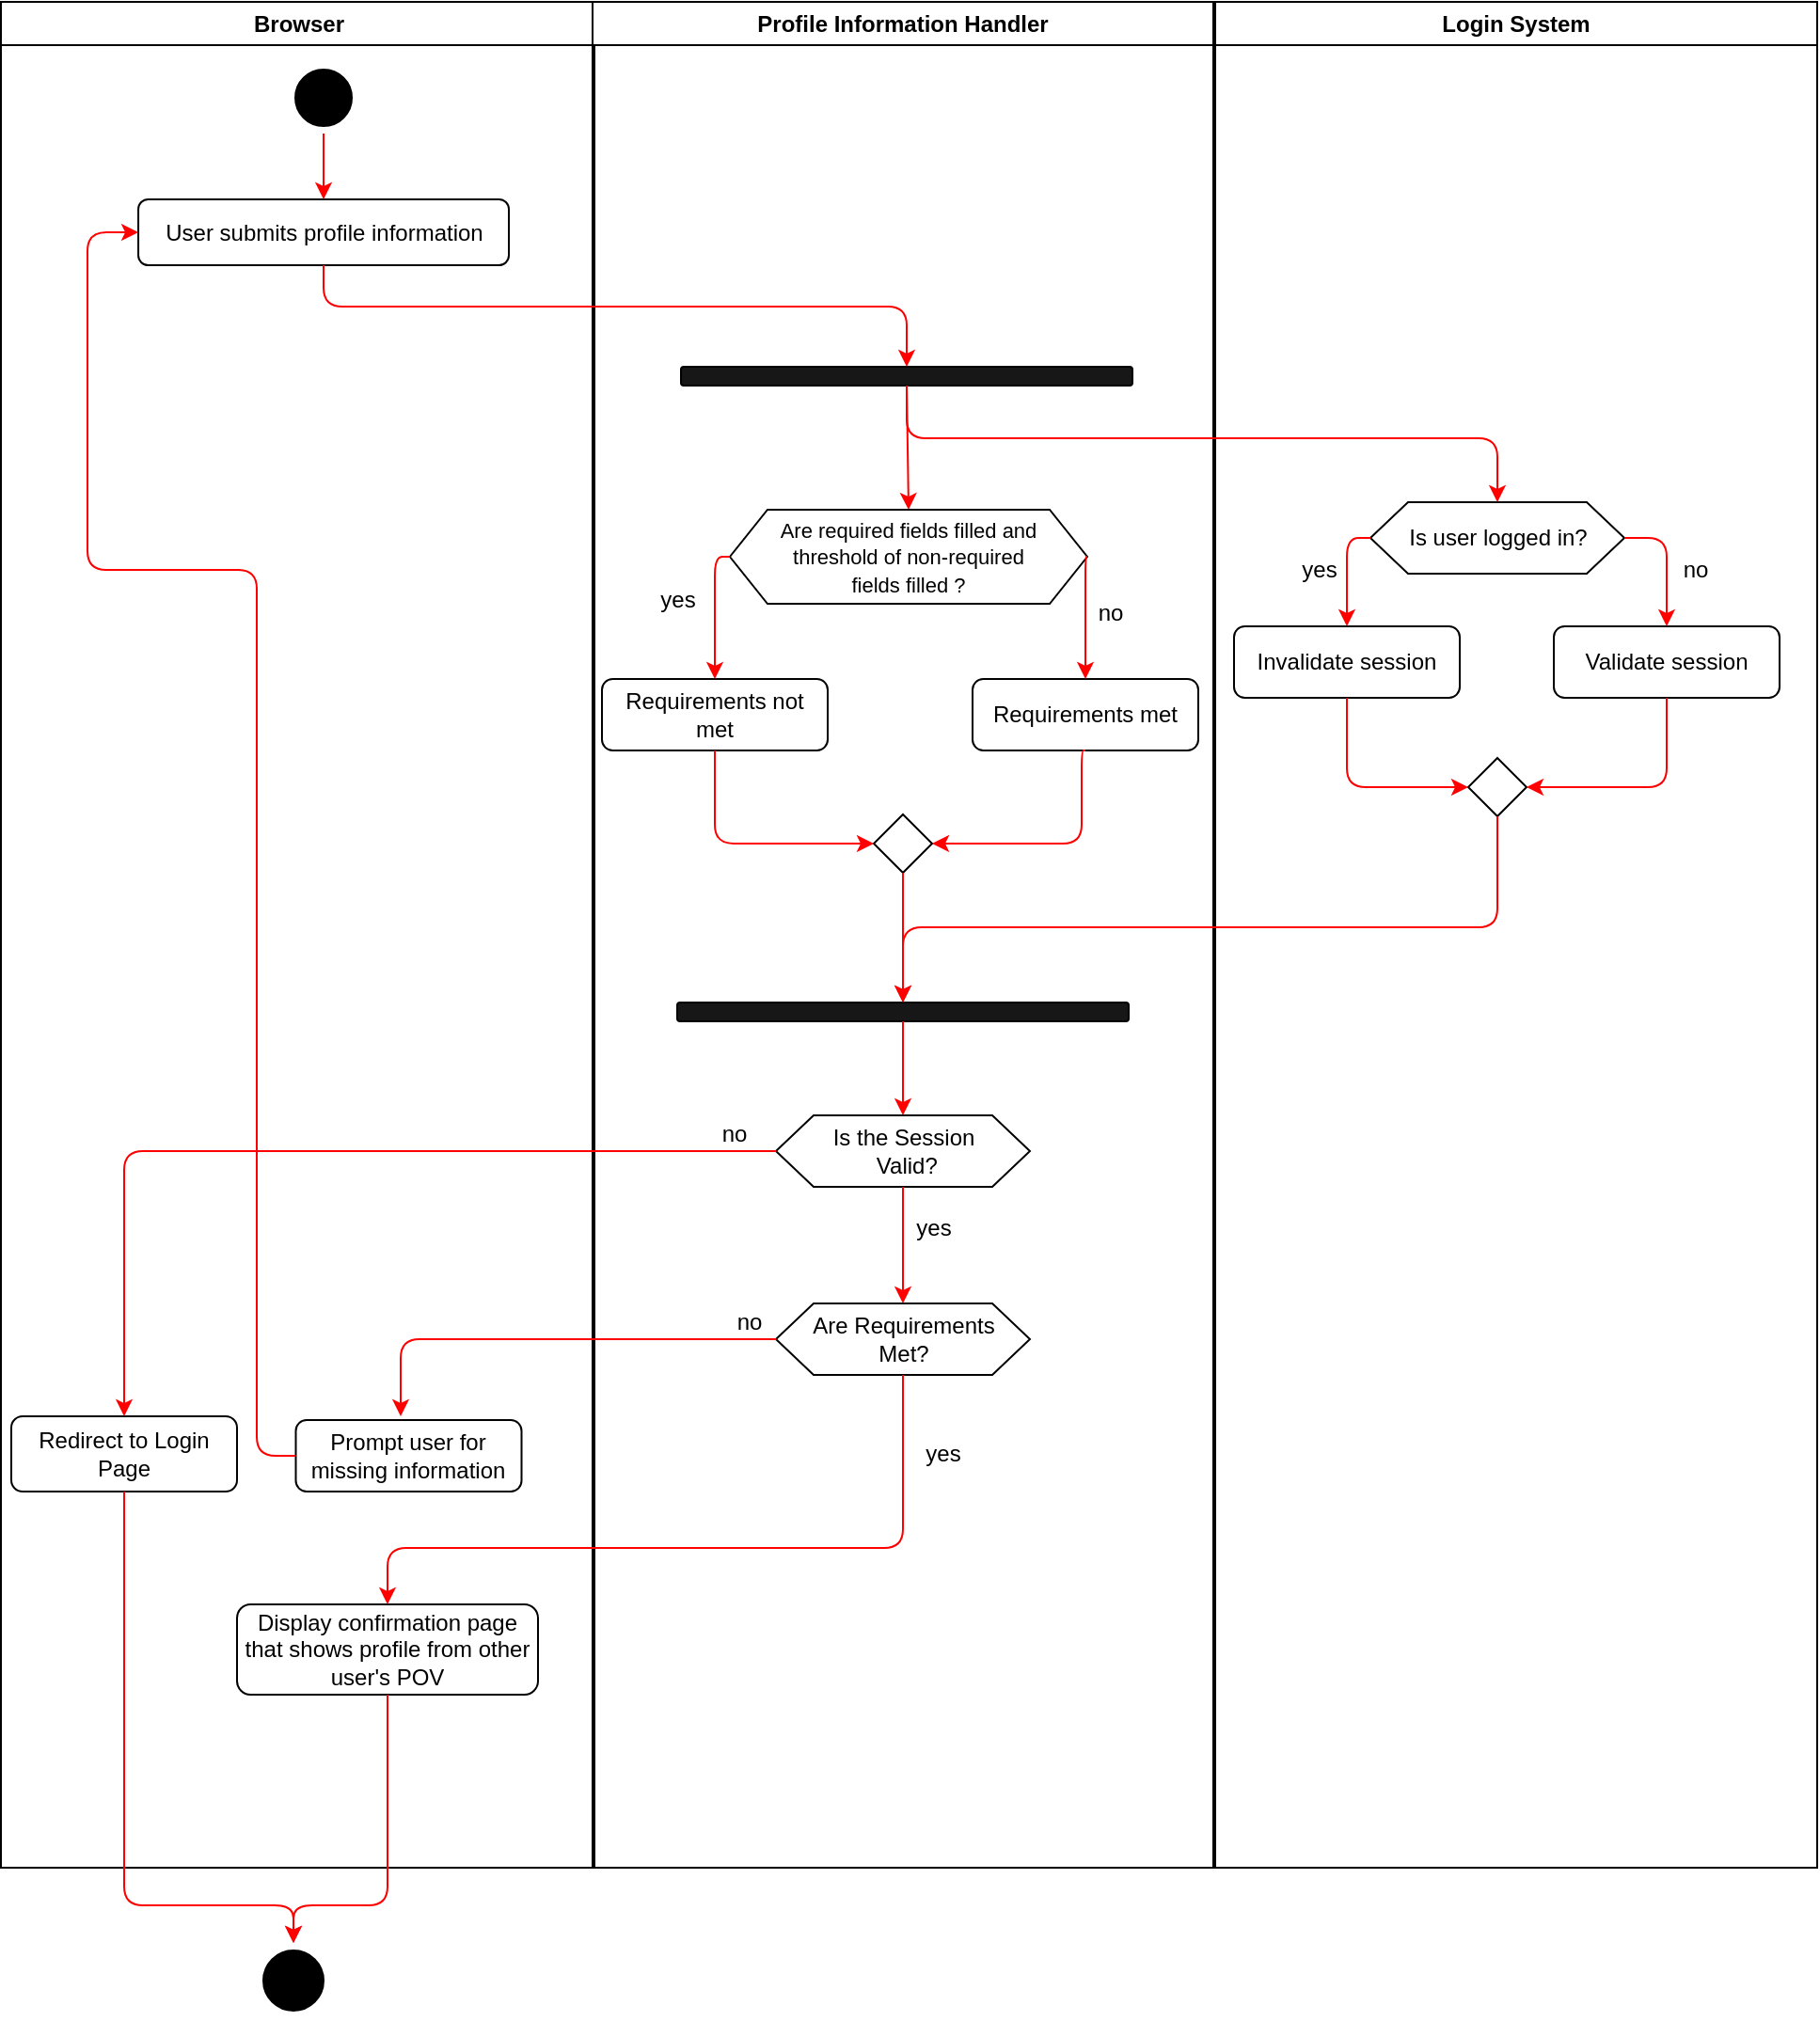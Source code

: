 <mxfile version="14.7.6" type="device"><diagram name="Page-1" id="e7e014a7-5840-1c2e-5031-d8a46d1fe8dd"><mxGraphModel dx="1186" dy="589" grid="1" gridSize="10" guides="1" tooltips="1" connect="1" arrows="1" fold="1" page="1" pageScale="1" pageWidth="1169" pageHeight="826" background="none" math="0" shadow="0"><root><mxCell id="0"/><mxCell id="1" parent="0"/><mxCell id="2" value="Browser" style="swimlane;whiteSpace=wrap" parent="1" vertex="1"><mxGeometry x="164.5" y="128" width="315.5" height="992" as="geometry"/></mxCell><mxCell id="5" value="" style="ellipse;shape=startState;fillColor=#000000;strokeColor=#000000;" parent="2" vertex="1"><mxGeometry x="152.51" y="32" width="38" height="38" as="geometry"/></mxCell><mxCell id="vCsfy4eAt-W3iJo_xbtp-41" value="User submits profile information" style="rounded=1;whiteSpace=wrap;html=1;" vertex="1" parent="2"><mxGeometry x="73.03" y="105" width="196.97" height="35" as="geometry"/></mxCell><mxCell id="vCsfy4eAt-W3iJo_xbtp-42" value="" style="endArrow=classic;html=1;exitX=0.5;exitY=1;exitDx=0;exitDy=0;entryX=0.5;entryY=0;entryDx=0;entryDy=0;strokeColor=#FF0000;" edge="1" parent="2" source="5" target="vCsfy4eAt-W3iJo_xbtp-41"><mxGeometry width="50" height="50" relative="1" as="geometry"><mxPoint x="125.5" y="92" as="sourcePoint"/><mxPoint x="175.5" y="42" as="targetPoint"/></mxGeometry></mxCell><mxCell id="vCsfy4eAt-W3iJo_xbtp-103" value="Redirect to Login Page" style="rounded=1;whiteSpace=wrap;html=1;" vertex="1" parent="2"><mxGeometry x="5.5" y="752" width="120" height="40" as="geometry"/></mxCell><mxCell id="vCsfy4eAt-W3iJo_xbtp-114" value="Prompt user for missing information" style="rounded=1;whiteSpace=wrap;html=1;" vertex="1" parent="2"><mxGeometry x="156.75" y="754" width="120" height="38" as="geometry"/></mxCell><mxCell id="vCsfy4eAt-W3iJo_xbtp-119" value="" style="edgeStyle=segmentEdgeStyle;endArrow=classic;html=1;strokeColor=#FF0000;exitX=0;exitY=0.5;exitDx=0;exitDy=0;entryX=0;entryY=0.5;entryDx=0;entryDy=0;" edge="1" parent="2" source="vCsfy4eAt-W3iJo_xbtp-114" target="vCsfy4eAt-W3iJo_xbtp-41"><mxGeometry width="50" height="50" relative="1" as="geometry"><mxPoint x="305" y="842" as="sourcePoint"/><mxPoint x="85.5" y="482" as="targetPoint"/><Array as="points"><mxPoint x="136" y="773"/><mxPoint x="136" y="302"/><mxPoint x="46" y="302"/><mxPoint x="46" y="123"/></Array></mxGeometry></mxCell><mxCell id="vCsfy4eAt-W3iJo_xbtp-122" value="Display confirmation page that shows profile from other user's POV" style="rounded=1;whiteSpace=wrap;html=1;" vertex="1" parent="2"><mxGeometry x="125.5" y="852" width="160" height="48" as="geometry"/></mxCell><mxCell id="3" value="Profile Information Handler" style="swimlane;whiteSpace=wrap" parent="1" vertex="1"><mxGeometry x="479" y="128" width="330" height="992" as="geometry"/></mxCell><mxCell id="vCsfy4eAt-W3iJo_xbtp-69" value="&lt;font style=&quot;font-size: 11px&quot;&gt;Are required fields filled and &lt;br&gt;threshold of non-required &lt;br&gt;fields filled ?&lt;/font&gt;" style="shape=hexagon;perimeter=hexagonPerimeter2;whiteSpace=wrap;html=1;fixedSize=1;strokeColor=#000000;fillColor=#FFFFFF;" vertex="1" parent="3"><mxGeometry x="73" y="270" width="190" height="50" as="geometry"/></mxCell><mxCell id="vCsfy4eAt-W3iJo_xbtp-70" value="no" style="text;html=1;align=center;verticalAlign=middle;resizable=0;points=[];autosize=1;strokeColor=none;" vertex="1" parent="3"><mxGeometry x="260" y="315" width="30" height="20" as="geometry"/></mxCell><mxCell id="vCsfy4eAt-W3iJo_xbtp-71" value="yes" style="text;html=1;align=center;verticalAlign=middle;resizable=0;points=[];autosize=1;strokeColor=none;" vertex="1" parent="3"><mxGeometry x="30" y="308" width="30" height="20" as="geometry"/></mxCell><mxCell id="vCsfy4eAt-W3iJo_xbtp-72" value="Requirements not met" style="rounded=1;whiteSpace=wrap;html=1;" vertex="1" parent="3"><mxGeometry x="5" y="360" width="120" height="38" as="geometry"/></mxCell><mxCell id="vCsfy4eAt-W3iJo_xbtp-73" value="" style="edgeStyle=segmentEdgeStyle;endArrow=classic;html=1;strokeColor=#FF0000;exitX=0;exitY=0.5;exitDx=0;exitDy=0;entryX=0.5;entryY=0;entryDx=0;entryDy=0;" edge="1" parent="3" source="vCsfy4eAt-W3iJo_xbtp-69" target="vCsfy4eAt-W3iJo_xbtp-72"><mxGeometry width="50" height="50" relative="1" as="geometry"><mxPoint x="-700" y="207" as="sourcePoint"/><mxPoint x="-730" y="204" as="targetPoint"/></mxGeometry></mxCell><mxCell id="vCsfy4eAt-W3iJo_xbtp-74" value="Requirements met" style="rounded=1;whiteSpace=wrap;html=1;" vertex="1" parent="3"><mxGeometry x="202" y="360" width="120" height="38" as="geometry"/></mxCell><mxCell id="vCsfy4eAt-W3iJo_xbtp-75" value="" style="edgeStyle=segmentEdgeStyle;endArrow=classic;html=1;strokeColor=#FF0000;exitX=1;exitY=0.5;exitDx=0;exitDy=0;entryX=0.5;entryY=0;entryDx=0;entryDy=0;" edge="1" parent="3" source="vCsfy4eAt-W3iJo_xbtp-69" target="vCsfy4eAt-W3iJo_xbtp-74"><mxGeometry width="50" height="50" relative="1" as="geometry"><mxPoint x="-527.5" y="144" as="sourcePoint"/><mxPoint x="-540" y="191" as="targetPoint"/></mxGeometry></mxCell><mxCell id="vCsfy4eAt-W3iJo_xbtp-77" value="" style="edgeStyle=segmentEdgeStyle;endArrow=classic;html=1;strokeColor=#FF0000;exitX=0.5;exitY=1;exitDx=0;exitDy=0;entryX=1;entryY=0.5;entryDx=0;entryDy=0;" edge="1" parent="3" source="vCsfy4eAt-W3iJo_xbtp-74" target="vCsfy4eAt-W3iJo_xbtp-81"><mxGeometry width="50" height="50" relative="1" as="geometry"><mxPoint x="-572.5" y="310" as="sourcePoint"/><mxPoint x="190" y="453.999" as="targetPoint"/><Array as="points"><mxPoint x="260" y="398"/><mxPoint x="260" y="448"/></Array></mxGeometry></mxCell><mxCell id="vCsfy4eAt-W3iJo_xbtp-81" value="" style="rhombus;whiteSpace=wrap;html=1;strokeColor=#000000;fillColor=#FFFFFF;" vertex="1" parent="3"><mxGeometry x="149.5" y="432" width="31" height="31" as="geometry"/></mxCell><mxCell id="vCsfy4eAt-W3iJo_xbtp-85" value="" style="edgeStyle=segmentEdgeStyle;endArrow=classic;html=1;strokeColor=#FF0000;entryX=0;entryY=0.5;entryDx=0;entryDy=0;exitX=0.5;exitY=1;exitDx=0;exitDy=0;" edge="1" parent="3" source="vCsfy4eAt-W3iJo_xbtp-72" target="vCsfy4eAt-W3iJo_xbtp-81"><mxGeometry width="50" height="50" relative="1" as="geometry"><mxPoint x="30" y="481" as="sourcePoint"/><mxPoint x="80" y="431" as="targetPoint"/><Array as="points"><mxPoint x="65" y="448"/></Array></mxGeometry></mxCell><mxCell id="vCsfy4eAt-W3iJo_xbtp-98" value="Is the Session&lt;br&gt;&amp;nbsp;Valid?" style="shape=hexagon;perimeter=hexagonPerimeter2;whiteSpace=wrap;html=1;fixedSize=1;strokeColor=#000000;fillColor=#FFFFFF;" vertex="1" parent="3"><mxGeometry x="97.5" y="592" width="135" height="38" as="geometry"/></mxCell><mxCell id="vCsfy4eAt-W3iJo_xbtp-99" value="no" style="text;html=1;align=center;verticalAlign=middle;resizable=0;points=[];autosize=1;strokeColor=none;" vertex="1" parent="3"><mxGeometry x="60" y="592" width="30" height="20" as="geometry"/></mxCell><mxCell id="vCsfy4eAt-W3iJo_xbtp-110" value="Are Requirements &lt;br&gt;Met?" style="shape=hexagon;perimeter=hexagonPerimeter2;whiteSpace=wrap;html=1;fixedSize=1;strokeColor=#000000;fillColor=#FFFFFF;" vertex="1" parent="3"><mxGeometry x="97.5" y="692" width="135" height="38" as="geometry"/></mxCell><mxCell id="vCsfy4eAt-W3iJo_xbtp-111" value="" style="endArrow=classic;html=1;strokeColor=#FF0000;entryX=0.5;entryY=0;entryDx=0;entryDy=0;exitX=0.5;exitY=1;exitDx=0;exitDy=0;" edge="1" parent="3" source="vCsfy4eAt-W3iJo_xbtp-98" target="vCsfy4eAt-W3iJo_xbtp-110"><mxGeometry width="50" height="50" relative="1" as="geometry"><mxPoint x="141" y="632" as="sourcePoint"/><mxPoint x="191" y="582" as="targetPoint"/></mxGeometry></mxCell><mxCell id="vCsfy4eAt-W3iJo_xbtp-116" value="no" style="text;html=1;align=center;verticalAlign=middle;resizable=0;points=[];autosize=1;strokeColor=none;" vertex="1" parent="3"><mxGeometry x="67.5" y="692" width="30" height="20" as="geometry"/></mxCell><mxCell id="vCsfy4eAt-W3iJo_xbtp-124" value="yes" style="text;html=1;align=center;verticalAlign=middle;resizable=0;points=[];autosize=1;strokeColor=none;" vertex="1" parent="3"><mxGeometry x="171" y="762" width="30" height="20" as="geometry"/></mxCell><mxCell id="vCsfy4eAt-W3iJo_xbtp-43" value="Login System" style="swimlane;whiteSpace=wrap" vertex="1" parent="1"><mxGeometry x="810" y="128" width="320" height="992" as="geometry"/></mxCell><mxCell id="vCsfy4eAt-W3iJo_xbtp-52" value="Is user logged in?" style="shape=hexagon;perimeter=hexagonPerimeter2;whiteSpace=wrap;html=1;fixedSize=1;strokeColor=#000000;fillColor=#FFFFFF;" vertex="1" parent="vCsfy4eAt-W3iJo_xbtp-43"><mxGeometry x="82.5" y="266" width="135" height="38" as="geometry"/></mxCell><mxCell id="vCsfy4eAt-W3iJo_xbtp-54" value="no" style="text;html=1;align=center;verticalAlign=middle;resizable=0;points=[];autosize=1;strokeColor=none;" vertex="1" parent="vCsfy4eAt-W3iJo_xbtp-43"><mxGeometry x="240" y="292" width="30" height="20" as="geometry"/></mxCell><mxCell id="vCsfy4eAt-W3iJo_xbtp-53" value="yes" style="text;html=1;align=center;verticalAlign=middle;resizable=0;points=[];autosize=1;strokeColor=none;" vertex="1" parent="vCsfy4eAt-W3iJo_xbtp-43"><mxGeometry x="40" y="292" width="30" height="20" as="geometry"/></mxCell><mxCell id="vCsfy4eAt-W3iJo_xbtp-56" value="Invalidate session" style="rounded=1;whiteSpace=wrap;html=1;" vertex="1" parent="vCsfy4eAt-W3iJo_xbtp-43"><mxGeometry x="10" y="332" width="120" height="38" as="geometry"/></mxCell><mxCell id="vCsfy4eAt-W3iJo_xbtp-55" value="" style="edgeStyle=segmentEdgeStyle;endArrow=classic;html=1;strokeColor=#FF0000;exitX=0;exitY=0.5;exitDx=0;exitDy=0;entryX=0.5;entryY=0;entryDx=0;entryDy=0;" edge="1" parent="vCsfy4eAt-W3iJo_xbtp-43" source="vCsfy4eAt-W3iJo_xbtp-52" target="vCsfy4eAt-W3iJo_xbtp-56"><mxGeometry width="50" height="50" relative="1" as="geometry"><mxPoint x="90" y="335" as="sourcePoint"/><mxPoint x="60" y="332" as="targetPoint"/></mxGeometry></mxCell><mxCell id="vCsfy4eAt-W3iJo_xbtp-57" value="Validate session" style="rounded=1;whiteSpace=wrap;html=1;" vertex="1" parent="vCsfy4eAt-W3iJo_xbtp-43"><mxGeometry x="180" y="332" width="120" height="38" as="geometry"/></mxCell><mxCell id="vCsfy4eAt-W3iJo_xbtp-60" value="" style="edgeStyle=segmentEdgeStyle;endArrow=classic;html=1;strokeColor=#FF0000;exitX=1;exitY=0.5;exitDx=0;exitDy=0;entryX=0.5;entryY=0;entryDx=0;entryDy=0;" edge="1" parent="vCsfy4eAt-W3iJo_xbtp-43" source="vCsfy4eAt-W3iJo_xbtp-52" target="vCsfy4eAt-W3iJo_xbtp-57"><mxGeometry width="50" height="50" relative="1" as="geometry"><mxPoint x="262.5" y="272" as="sourcePoint"/><mxPoint x="250" y="319" as="targetPoint"/></mxGeometry></mxCell><mxCell id="vCsfy4eAt-W3iJo_xbtp-86" value="" style="rhombus;whiteSpace=wrap;html=1;strokeColor=#000000;fillColor=#FFFFFF;" vertex="1" parent="vCsfy4eAt-W3iJo_xbtp-43"><mxGeometry x="134.5" y="402" width="31" height="31" as="geometry"/></mxCell><mxCell id="vCsfy4eAt-W3iJo_xbtp-87" value="" style="edgeStyle=segmentEdgeStyle;endArrow=classic;html=1;strokeColor=#FF0000;entryX=0;entryY=0.5;entryDx=0;entryDy=0;exitX=0.5;exitY=1;exitDx=0;exitDy=0;" edge="1" parent="vCsfy4eAt-W3iJo_xbtp-43" source="vCsfy4eAt-W3iJo_xbtp-56" target="vCsfy4eAt-W3iJo_xbtp-86"><mxGeometry width="50" height="50" relative="1" as="geometry"><mxPoint x="45" y="433" as="sourcePoint"/><mxPoint x="95" y="383" as="targetPoint"/><Array as="points"><mxPoint x="70" y="418"/></Array></mxGeometry></mxCell><mxCell id="vCsfy4eAt-W3iJo_xbtp-88" value="" style="edgeStyle=segmentEdgeStyle;endArrow=classic;html=1;strokeColor=#FF0000;exitX=0.5;exitY=1;exitDx=0;exitDy=0;entryX=1;entryY=0.5;entryDx=0;entryDy=0;" edge="1" parent="vCsfy4eAt-W3iJo_xbtp-43" source="vCsfy4eAt-W3iJo_xbtp-57" target="vCsfy4eAt-W3iJo_xbtp-86"><mxGeometry width="50" height="50" relative="1" as="geometry"><mxPoint x="215" y="422" as="sourcePoint"/><mxPoint x="265" y="372" as="targetPoint"/><Array as="points"><mxPoint x="240" y="418"/></Array></mxGeometry></mxCell><mxCell id="vCsfy4eAt-W3iJo_xbtp-46" value="" style="rounded=1;whiteSpace=wrap;html=1;strokeColor=#000000;fillColor=#171717;" vertex="1" parent="1"><mxGeometry x="526" y="322" width="240" height="10" as="geometry"/></mxCell><mxCell id="vCsfy4eAt-W3iJo_xbtp-79" value="" style="endArrow=classic;html=1;strokeColor=#FF0000;entryX=0.5;entryY=0;entryDx=0;entryDy=0;exitX=0.5;exitY=1;exitDx=0;exitDy=0;" edge="1" parent="1" source="vCsfy4eAt-W3iJo_xbtp-46" target="vCsfy4eAt-W3iJo_xbtp-69"><mxGeometry width="50" height="50" relative="1" as="geometry"><mxPoint x="600" y="350" as="sourcePoint"/><mxPoint x="720" y="440" as="targetPoint"/></mxGeometry></mxCell><mxCell id="vCsfy4eAt-W3iJo_xbtp-92" value="" style="edgeStyle=segmentEdgeStyle;endArrow=classic;html=1;strokeColor=#FF0000;exitX=0.5;exitY=1;exitDx=0;exitDy=0;entryX=0.5;entryY=0;entryDx=0;entryDy=0;" edge="1" parent="1" source="vCsfy4eAt-W3iJo_xbtp-46" target="vCsfy4eAt-W3iJo_xbtp-52"><mxGeometry width="50" height="50" relative="1" as="geometry"><mxPoint x="830" y="372" as="sourcePoint"/><mxPoint x="880" y="322" as="targetPoint"/><Array as="points"><mxPoint x="646" y="360"/><mxPoint x="960" y="360"/></Array></mxGeometry></mxCell><mxCell id="vCsfy4eAt-W3iJo_xbtp-93" value="" style="rounded=1;whiteSpace=wrap;html=1;strokeColor=#000000;fillColor=#171717;" vertex="1" parent="1"><mxGeometry x="524" y="660" width="240" height="10" as="geometry"/></mxCell><mxCell id="vCsfy4eAt-W3iJo_xbtp-95" value="" style="endArrow=classic;html=1;strokeColor=#FF0000;entryX=0.5;entryY=0;entryDx=0;entryDy=0;exitX=0.5;exitY=1;exitDx=0;exitDy=0;" edge="1" parent="1" source="vCsfy4eAt-W3iJo_xbtp-81" target="vCsfy4eAt-W3iJo_xbtp-93"><mxGeometry width="50" height="50" relative="1" as="geometry"><mxPoint x="600" y="620" as="sourcePoint"/><mxPoint x="650" y="570" as="targetPoint"/></mxGeometry></mxCell><mxCell id="vCsfy4eAt-W3iJo_xbtp-96" value="" style="edgeStyle=segmentEdgeStyle;endArrow=classic;html=1;strokeColor=#FF0000;exitX=0.5;exitY=1;exitDx=0;exitDy=0;entryX=0.5;entryY=0;entryDx=0;entryDy=0;" edge="1" parent="1" source="vCsfy4eAt-W3iJo_xbtp-86" target="vCsfy4eAt-W3iJo_xbtp-93"><mxGeometry width="50" height="50" relative="1" as="geometry"><mxPoint x="910" y="640" as="sourcePoint"/><mxPoint x="960" y="590" as="targetPoint"/><Array as="points"><mxPoint x="960" y="620"/><mxPoint x="644" y="620"/></Array></mxGeometry></mxCell><mxCell id="vCsfy4eAt-W3iJo_xbtp-97" value="" style="edgeStyle=segmentEdgeStyle;endArrow=classic;html=1;strokeColor=#FF0000;exitX=0.5;exitY=1;exitDx=0;exitDy=0;entryX=0.5;entryY=0;entryDx=0;entryDy=0;" edge="1" parent="1" source="vCsfy4eAt-W3iJo_xbtp-41" target="vCsfy4eAt-W3iJo_xbtp-46"><mxGeometry width="50" height="50" relative="1" as="geometry"><mxPoint x="610" y="550" as="sourcePoint"/><mxPoint x="660" y="500" as="targetPoint"/><Array as="points"><mxPoint x="336" y="290"/><mxPoint x="646" y="290"/></Array></mxGeometry></mxCell><mxCell id="vCsfy4eAt-W3iJo_xbtp-104" value="" style="edgeStyle=segmentEdgeStyle;endArrow=classic;html=1;strokeColor=#FF0000;exitX=0;exitY=0.5;exitDx=0;exitDy=0;entryX=0.5;entryY=0;entryDx=0;entryDy=0;" edge="1" parent="1" source="vCsfy4eAt-W3iJo_xbtp-98" target="vCsfy4eAt-W3iJo_xbtp-103"><mxGeometry width="50" height="50" relative="1" as="geometry"><mxPoint x="-58.5" y="598" as="sourcePoint"/><mxPoint x="230" y="860" as="targetPoint"/><Array as="points"><mxPoint x="230" y="739"/></Array></mxGeometry></mxCell><mxCell id="vCsfy4eAt-W3iJo_xbtp-112" value="" style="endArrow=classic;html=1;strokeColor=#FF0000;entryX=0.5;entryY=0;entryDx=0;entryDy=0;exitX=0.5;exitY=1;exitDx=0;exitDy=0;" edge="1" parent="1" source="vCsfy4eAt-W3iJo_xbtp-93" target="vCsfy4eAt-W3iJo_xbtp-98"><mxGeometry width="50" height="50" relative="1" as="geometry"><mxPoint x="649" y="768" as="sourcePoint"/><mxPoint x="649" y="830" as="targetPoint"/></mxGeometry></mxCell><mxCell id="vCsfy4eAt-W3iJo_xbtp-113" value="" style="edgeStyle=segmentEdgeStyle;endArrow=classic;html=1;strokeColor=#FF0000;exitX=0;exitY=0.5;exitDx=0;exitDy=0;" edge="1" parent="1" source="vCsfy4eAt-W3iJo_xbtp-110"><mxGeometry width="50" height="50" relative="1" as="geometry"><mxPoint x="586.5" y="749" as="sourcePoint"/><mxPoint x="377" y="880" as="targetPoint"/><Array as="points"><mxPoint x="377" y="839"/></Array></mxGeometry></mxCell><mxCell id="vCsfy4eAt-W3iJo_xbtp-115" value="yes" style="text;html=1;align=center;verticalAlign=middle;resizable=0;points=[];autosize=1;strokeColor=none;" vertex="1" parent="1"><mxGeometry x="645" y="770" width="30" height="20" as="geometry"/></mxCell><mxCell id="vCsfy4eAt-W3iJo_xbtp-123" value="" style="edgeStyle=segmentEdgeStyle;endArrow=classic;html=1;strokeColor=#FF0000;exitX=0.5;exitY=1;exitDx=0;exitDy=0;entryX=0.5;entryY=0;entryDx=0;entryDy=0;" edge="1" parent="1" source="vCsfy4eAt-W3iJo_xbtp-110" target="vCsfy4eAt-W3iJo_xbtp-122"><mxGeometry width="50" height="50" relative="1" as="geometry"><mxPoint x="599.5" y="950" as="sourcePoint"/><mxPoint x="400" y="991" as="targetPoint"/><Array as="points"><mxPoint x="644" y="950"/><mxPoint x="370" y="950"/></Array></mxGeometry></mxCell><mxCell id="vCsfy4eAt-W3iJo_xbtp-125" value="" style="ellipse;shape=startState;fillColor=#000000;strokeColor=#000000;" vertex="1" parent="1"><mxGeometry x="300" y="1160" width="40" height="40" as="geometry"/></mxCell><mxCell id="vCsfy4eAt-W3iJo_xbtp-127" value="" style="edgeStyle=segmentEdgeStyle;endArrow=classic;html=1;strokeColor=#FF0000;exitX=0.5;exitY=1;exitDx=0;exitDy=0;entryX=0.5;entryY=0;entryDx=0;entryDy=0;" edge="1" parent="1" source="vCsfy4eAt-W3iJo_xbtp-122" target="vCsfy4eAt-W3iJo_xbtp-125"><mxGeometry width="50" height="50" relative="1" as="geometry"><mxPoint x="586.5" y="1130" as="sourcePoint"/><mxPoint x="387" y="1171" as="targetPoint"/><Array as="points"><mxPoint x="370" y="1140"/><mxPoint x="320" y="1140"/></Array></mxGeometry></mxCell><mxCell id="vCsfy4eAt-W3iJo_xbtp-128" value="" style="edgeStyle=segmentEdgeStyle;endArrow=classic;html=1;strokeColor=#FF0000;exitX=0.5;exitY=1;exitDx=0;exitDy=0;entryX=0.5;entryY=0;entryDx=0;entryDy=0;" edge="1" parent="1" source="vCsfy4eAt-W3iJo_xbtp-103" target="vCsfy4eAt-W3iJo_xbtp-125"><mxGeometry width="50" height="50" relative="1" as="geometry"><mxPoint x="230" y="980" as="sourcePoint"/><mxPoint x="180" y="1112" as="targetPoint"/><Array as="points"><mxPoint x="230" y="1140"/><mxPoint x="320" y="1140"/></Array></mxGeometry></mxCell></root></mxGraphModel></diagram></mxfile>